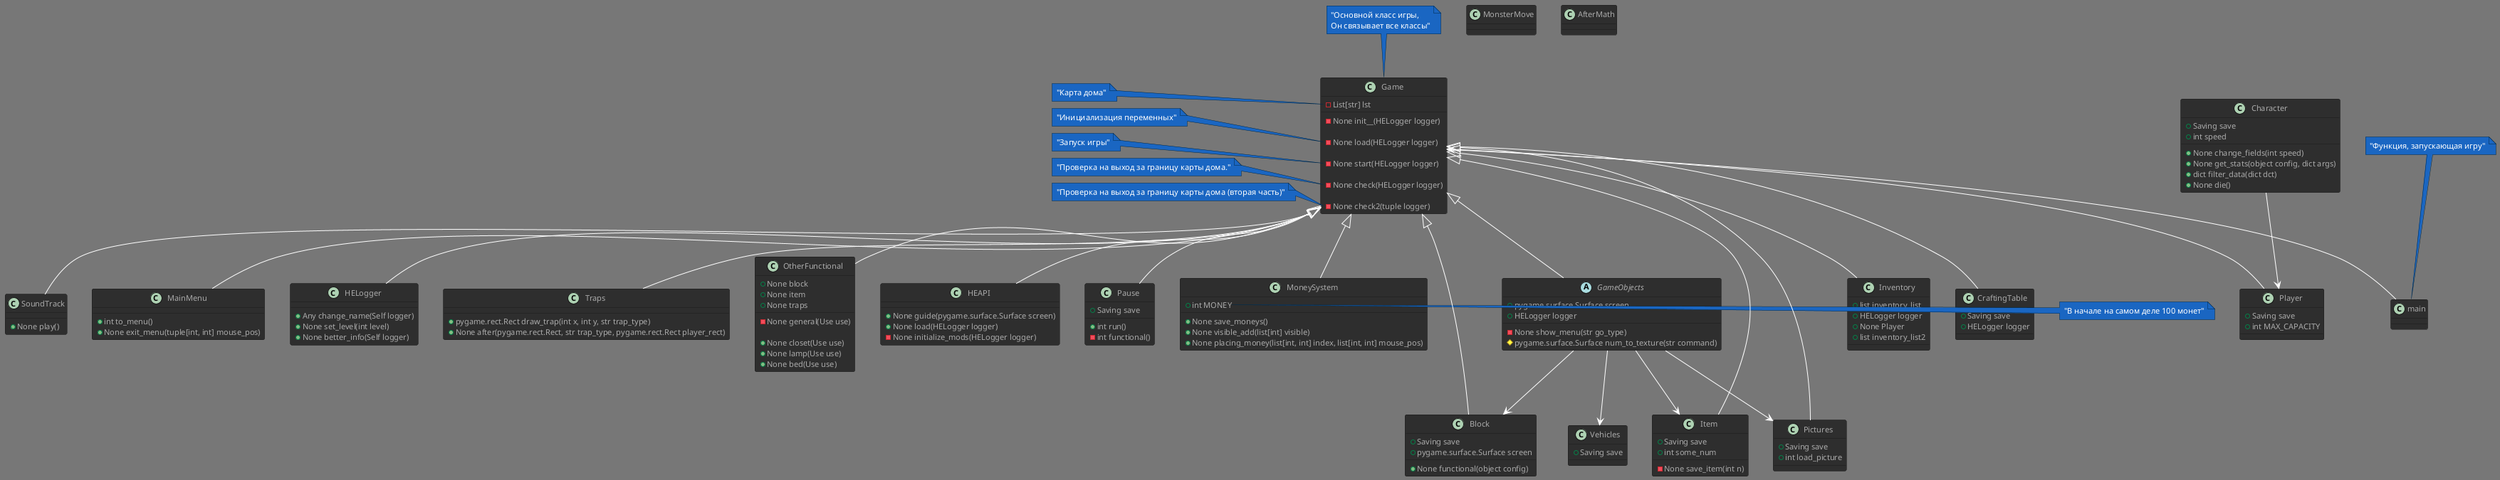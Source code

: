 @startuml "UML-Диаграмма для игры HouseEscape"

!if (%not(%variable_exists("$FONTNAME")))
!$FONTNAME = "Verdana"
!endif

!if (%not(%variable_exists("$FONTSIZE")))
!$FONTSIZE = 11
!endif

skinparam backgroundColor 777
!$ACCENT = "1a66c2"
!$ACCENTDARK = "002642"
skinparam stereotypeCBackgroundColor $ACCENT
!$PRIMARYFONTCOLOR = "fff"
!$SECONDARY = "aaa"
!$ARROWCOLOR = "fff"
!$ARROWFONTCOLOR = "bbb"
!$BORDERCOLOR = "1b1b1b"
!$BOXBG = "2e2e2e"
!$LIGHTBORDERCOLOR = "767676"
!$LIGHTBG = "575757"
skinparam backgroundColor 777

!procedure font_style()
  fontColor $PRIMARYFONTCOLOR
  fontName $FONTNAME
  fontSize $FONTSIZE
  stereotypeFontColor $SECONDARY
  stereotypeFontSize $FONTSIZE
!endprocedure

!procedure basic_style()
  backgroundColor $BOXBG
  borderColor $BORDERCOLOR
!endprocedure

!procedure light_style()
  backgroundColor $LIGHTBG
  borderColor $LIGHTBORDERCOLOR
!endprocedure

!procedure accent_style()
  backgroundColor $ACCENT
  borderColor $ACCENTDARK
!endprocedure

!procedure arrow_style()
  arrowColor $ARROWCOLOR
  arrowFontName $FONTNAME
  arrowFontColor $ARROWFONTCOLOR
  arrowFontSize $FONTSIZE
!endprocedure

' Class diagrams

skinparam circledCharacter {
  radius 8
  fontSize $FONTSIZE
  fontName $FONTNAME
}

skinparam class {
  basic_style()
  font_style()
  arrow_style()

  attributeFontColor $SECONDARY
  attributeFontSize $FONTSIZE
  attributeIconSize $FONTSIZE
}

skinparam actor {
  accent_style()
  font_style()
}

skinparam participant {
  basic_style()
  font_style()
}

skinparam collections {
  basic_style()
  font_style()
}

skinparam SequenceBox{
  light_style()
  font_style()
}

' Component diagrams

skinparam interface {
  accent_style()
  font_style()
}

skinparam component {
  basic_style()
  font_style()
}

skinparam node {
  basic_style()
  font_style()
}

skinparam database {
  basic_style()
  font_style()
}

skinparam queue {
  basic_style()
  font_style()
}

' Use Case diagrams

skinparam usecase {
  basic_style()
  font_style()
  arrow_style()
}

skinparam activity {
  basic_style()
  font_style()
  arrow_style()
}

skinparam sequence {
  font_style()
  arrow_style()

  lifeLineBorderColor $ACCENT
  lifeLineBackgroundColor $LIGHTBG
}

skinparam boundary {
  accent_style()
  font_style()
}

skinparam control {
  accent_style()
  font_style()
}

skinparam entity {
  accent_style()
  font_style()
}

' State diagrams

skinparam state {
  basic_style()
  font_style()
  arrow_style()
  startColor $ACCENT
  endColor $ACCENTDARK
}

' Object diagrams

skinparam object {
  basic_style()
  font_style()
  arrow_style()
}

' Common

skinparam note {
  accent_style()
  font_style()
}

skinparam cloud {
  basic_style()
  font_style()
  arrow_style()
}

skinparam rectangle {
  basic_style()
  font_style()
}

skinparam storage {
  basic_style()
  font_style()
}

class Game {
    - List[str] lst

    - None init__(HELogger logger)

    - None load(HELogger logger)

    - None start(HELogger logger)

    - None check(HELogger logger)

    - None check2(tuple logger)
}

class Player {
    + Saving save 
    + int MAX_CAPACITY
}

class Block {
    + Saving save 
    + pygame.surface.Surface screen

    + None functional(object config)
}

class Item {
    + Saving save 
    + int some_num

     - None save_item(int n)
}

abstract GameObjects {
    + pygame.surface.Surface screen
    + HELogger logger

    - None show_menu(str go_type)
    # pygame.surface.Surface num_to_texture(str command)
}

class Pictures {
  + Saving save
  + int load_picture
}

class Inventory {
  + list inventory_list
  + HELogger logger
  + None Player
  + list inventory_list2
}

class CraftingTable {
  + Saving save
  + HELogger logger
}

class SoundTrack {
  + None play()
}

class MainMenu {
  + int to_menu()
  + None exit_menu(tuple[int, int] mouse_pos)
}

class HELogger {
  + Any change_name(Self logger)
  + None set_level(int level)
  + None better_info(Self logger)
}

class Traps {
  + pygame.rect.Rect draw_trap(int x, int y, str trap_type)
  + None after(pygame.rect.Rect, str trap_type, pygame.rect.Rect player_rect)
}

class MoneySystem {
    + int MONEY

    + None save_moneys()
    + None visible_add(list[int] visible)
    + None placing_money(list[int, int] index, list[int, int] mouse_pos)
}

class OtherFunctional {
  + None block
  + None item
  + None traps

  - None general(Use use)

  + None closet(Use use)
  + None lamp(Use use)
  + None bed(Use use)
}

class HEAPI {
  + None guide(pygame.surface.Surface screen)
  + None load(HELogger logger)
  - None initialize_mods(HELogger logger)
}

class Pause {
    + Saving save

    + int run()
    - int functional()
}

class Vehicles {
  + Saving save
}

class Character {
  + Saving save
  + int speed

  + None change_fields(int speed)
  + None get_stats(object config, dict args)
  + dict filter_data(dict dct)
  + None die()
}

class MonsterMove {

}

class AfterMath {

}

class Traps {
  
}

Game <-- main

Game <|-- Player
Game <|-- Block
Game <|-- Item
Game <|-- GameObjects
Game <|-- Pictures
Game <|-- Inventory
Game <|-- CraftingTable
Game <|-- SoundTrack
Game <|-- MainMenu
Game <|-- HELogger
Game <|-- Traps
Game <|-- MoneySystem
Game <|-- OtherFunctional
Game <|-- HEAPI
Game <|-- Pause
Character --> Player

GameObjects --> Item
GameObjects --> Pictures
GameObjects --> Block
GameObjects --> Vehicles

note top of Game : "Основной класс игры,\nОн связывает все классы"
note top of main : "Функция, запускающая игру"

note left of Game::lst 
"Карта дома"
endNote

note left of Game::load
"Инициализация переменных"
endNote

note left of Game::start 
"Запуск игры"
endNote

note left of Game::check
"Проверка на выход за границу карты дома."
endNote

note left of Game::check2
"Проверка на выход за границу карты дома (вторая часть)"
endNote


note right of MoneySystem::MONEY
"В начале на самом деле 100 монет"
endNote
@enduml